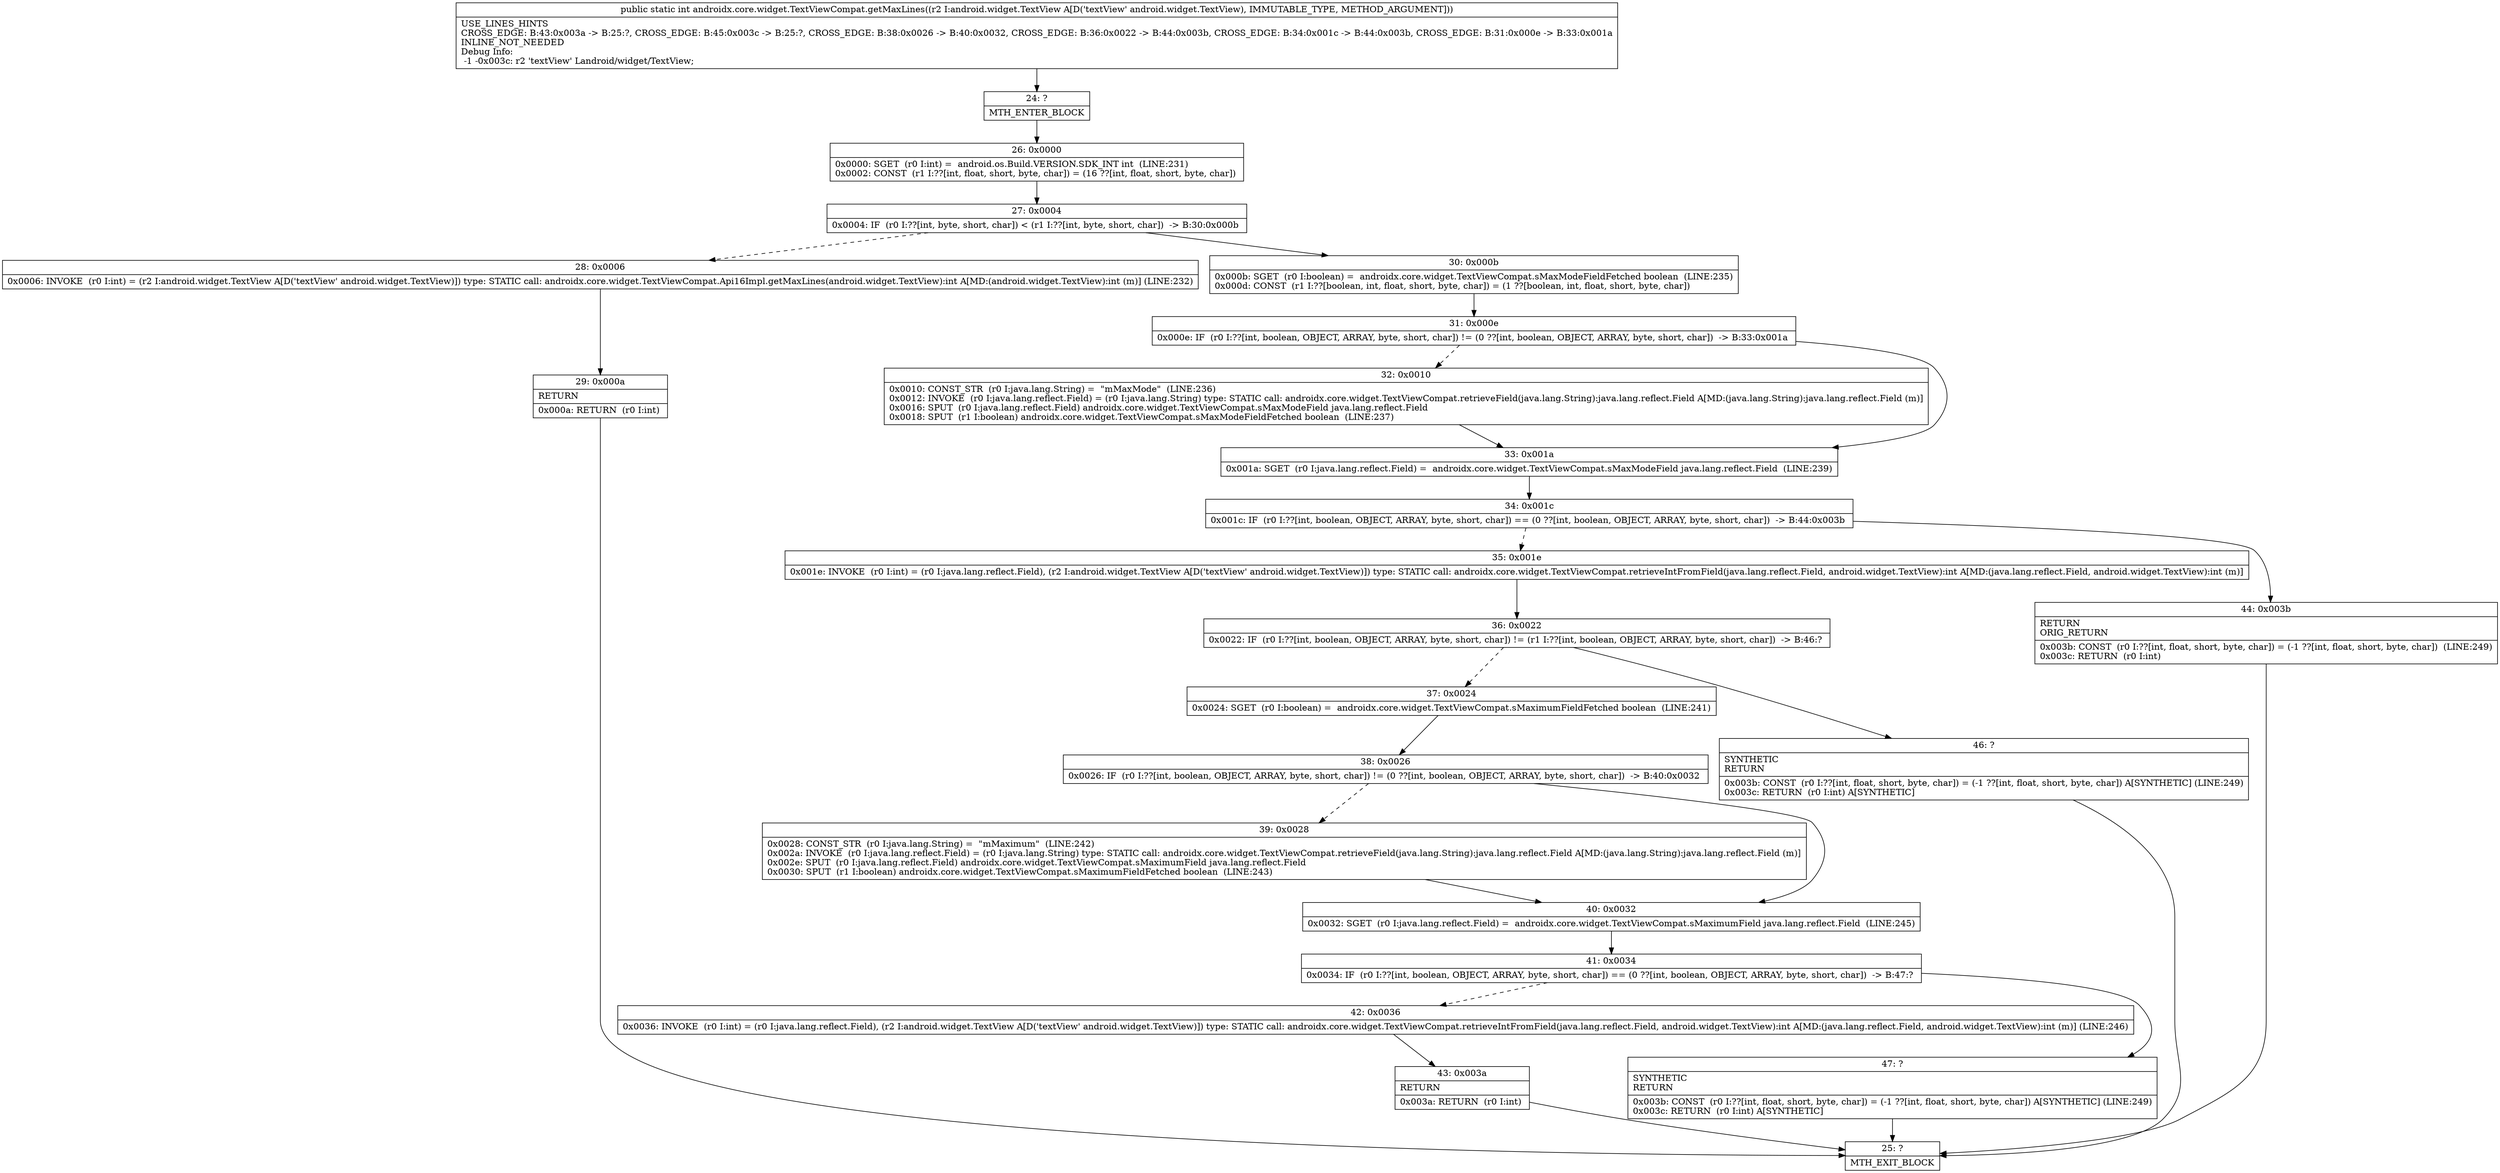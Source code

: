 digraph "CFG forandroidx.core.widget.TextViewCompat.getMaxLines(Landroid\/widget\/TextView;)I" {
Node_24 [shape=record,label="{24\:\ ?|MTH_ENTER_BLOCK\l}"];
Node_26 [shape=record,label="{26\:\ 0x0000|0x0000: SGET  (r0 I:int) =  android.os.Build.VERSION.SDK_INT int  (LINE:231)\l0x0002: CONST  (r1 I:??[int, float, short, byte, char]) = (16 ??[int, float, short, byte, char]) \l}"];
Node_27 [shape=record,label="{27\:\ 0x0004|0x0004: IF  (r0 I:??[int, byte, short, char]) \< (r1 I:??[int, byte, short, char])  \-\> B:30:0x000b \l}"];
Node_28 [shape=record,label="{28\:\ 0x0006|0x0006: INVOKE  (r0 I:int) = (r2 I:android.widget.TextView A[D('textView' android.widget.TextView)]) type: STATIC call: androidx.core.widget.TextViewCompat.Api16Impl.getMaxLines(android.widget.TextView):int A[MD:(android.widget.TextView):int (m)] (LINE:232)\l}"];
Node_29 [shape=record,label="{29\:\ 0x000a|RETURN\l|0x000a: RETURN  (r0 I:int) \l}"];
Node_25 [shape=record,label="{25\:\ ?|MTH_EXIT_BLOCK\l}"];
Node_30 [shape=record,label="{30\:\ 0x000b|0x000b: SGET  (r0 I:boolean) =  androidx.core.widget.TextViewCompat.sMaxModeFieldFetched boolean  (LINE:235)\l0x000d: CONST  (r1 I:??[boolean, int, float, short, byte, char]) = (1 ??[boolean, int, float, short, byte, char]) \l}"];
Node_31 [shape=record,label="{31\:\ 0x000e|0x000e: IF  (r0 I:??[int, boolean, OBJECT, ARRAY, byte, short, char]) != (0 ??[int, boolean, OBJECT, ARRAY, byte, short, char])  \-\> B:33:0x001a \l}"];
Node_32 [shape=record,label="{32\:\ 0x0010|0x0010: CONST_STR  (r0 I:java.lang.String) =  \"mMaxMode\"  (LINE:236)\l0x0012: INVOKE  (r0 I:java.lang.reflect.Field) = (r0 I:java.lang.String) type: STATIC call: androidx.core.widget.TextViewCompat.retrieveField(java.lang.String):java.lang.reflect.Field A[MD:(java.lang.String):java.lang.reflect.Field (m)]\l0x0016: SPUT  (r0 I:java.lang.reflect.Field) androidx.core.widget.TextViewCompat.sMaxModeField java.lang.reflect.Field \l0x0018: SPUT  (r1 I:boolean) androidx.core.widget.TextViewCompat.sMaxModeFieldFetched boolean  (LINE:237)\l}"];
Node_33 [shape=record,label="{33\:\ 0x001a|0x001a: SGET  (r0 I:java.lang.reflect.Field) =  androidx.core.widget.TextViewCompat.sMaxModeField java.lang.reflect.Field  (LINE:239)\l}"];
Node_34 [shape=record,label="{34\:\ 0x001c|0x001c: IF  (r0 I:??[int, boolean, OBJECT, ARRAY, byte, short, char]) == (0 ??[int, boolean, OBJECT, ARRAY, byte, short, char])  \-\> B:44:0x003b \l}"];
Node_35 [shape=record,label="{35\:\ 0x001e|0x001e: INVOKE  (r0 I:int) = (r0 I:java.lang.reflect.Field), (r2 I:android.widget.TextView A[D('textView' android.widget.TextView)]) type: STATIC call: androidx.core.widget.TextViewCompat.retrieveIntFromField(java.lang.reflect.Field, android.widget.TextView):int A[MD:(java.lang.reflect.Field, android.widget.TextView):int (m)]\l}"];
Node_36 [shape=record,label="{36\:\ 0x0022|0x0022: IF  (r0 I:??[int, boolean, OBJECT, ARRAY, byte, short, char]) != (r1 I:??[int, boolean, OBJECT, ARRAY, byte, short, char])  \-\> B:46:? \l}"];
Node_37 [shape=record,label="{37\:\ 0x0024|0x0024: SGET  (r0 I:boolean) =  androidx.core.widget.TextViewCompat.sMaximumFieldFetched boolean  (LINE:241)\l}"];
Node_38 [shape=record,label="{38\:\ 0x0026|0x0026: IF  (r0 I:??[int, boolean, OBJECT, ARRAY, byte, short, char]) != (0 ??[int, boolean, OBJECT, ARRAY, byte, short, char])  \-\> B:40:0x0032 \l}"];
Node_39 [shape=record,label="{39\:\ 0x0028|0x0028: CONST_STR  (r0 I:java.lang.String) =  \"mMaximum\"  (LINE:242)\l0x002a: INVOKE  (r0 I:java.lang.reflect.Field) = (r0 I:java.lang.String) type: STATIC call: androidx.core.widget.TextViewCompat.retrieveField(java.lang.String):java.lang.reflect.Field A[MD:(java.lang.String):java.lang.reflect.Field (m)]\l0x002e: SPUT  (r0 I:java.lang.reflect.Field) androidx.core.widget.TextViewCompat.sMaximumField java.lang.reflect.Field \l0x0030: SPUT  (r1 I:boolean) androidx.core.widget.TextViewCompat.sMaximumFieldFetched boolean  (LINE:243)\l}"];
Node_40 [shape=record,label="{40\:\ 0x0032|0x0032: SGET  (r0 I:java.lang.reflect.Field) =  androidx.core.widget.TextViewCompat.sMaximumField java.lang.reflect.Field  (LINE:245)\l}"];
Node_41 [shape=record,label="{41\:\ 0x0034|0x0034: IF  (r0 I:??[int, boolean, OBJECT, ARRAY, byte, short, char]) == (0 ??[int, boolean, OBJECT, ARRAY, byte, short, char])  \-\> B:47:? \l}"];
Node_42 [shape=record,label="{42\:\ 0x0036|0x0036: INVOKE  (r0 I:int) = (r0 I:java.lang.reflect.Field), (r2 I:android.widget.TextView A[D('textView' android.widget.TextView)]) type: STATIC call: androidx.core.widget.TextViewCompat.retrieveIntFromField(java.lang.reflect.Field, android.widget.TextView):int A[MD:(java.lang.reflect.Field, android.widget.TextView):int (m)] (LINE:246)\l}"];
Node_43 [shape=record,label="{43\:\ 0x003a|RETURN\l|0x003a: RETURN  (r0 I:int) \l}"];
Node_47 [shape=record,label="{47\:\ ?|SYNTHETIC\lRETURN\l|0x003b: CONST  (r0 I:??[int, float, short, byte, char]) = (\-1 ??[int, float, short, byte, char]) A[SYNTHETIC] (LINE:249)\l0x003c: RETURN  (r0 I:int) A[SYNTHETIC]\l}"];
Node_46 [shape=record,label="{46\:\ ?|SYNTHETIC\lRETURN\l|0x003b: CONST  (r0 I:??[int, float, short, byte, char]) = (\-1 ??[int, float, short, byte, char]) A[SYNTHETIC] (LINE:249)\l0x003c: RETURN  (r0 I:int) A[SYNTHETIC]\l}"];
Node_44 [shape=record,label="{44\:\ 0x003b|RETURN\lORIG_RETURN\l|0x003b: CONST  (r0 I:??[int, float, short, byte, char]) = (\-1 ??[int, float, short, byte, char])  (LINE:249)\l0x003c: RETURN  (r0 I:int) \l}"];
MethodNode[shape=record,label="{public static int androidx.core.widget.TextViewCompat.getMaxLines((r2 I:android.widget.TextView A[D('textView' android.widget.TextView), IMMUTABLE_TYPE, METHOD_ARGUMENT]))  | USE_LINES_HINTS\lCROSS_EDGE: B:43:0x003a \-\> B:25:?, CROSS_EDGE: B:45:0x003c \-\> B:25:?, CROSS_EDGE: B:38:0x0026 \-\> B:40:0x0032, CROSS_EDGE: B:36:0x0022 \-\> B:44:0x003b, CROSS_EDGE: B:34:0x001c \-\> B:44:0x003b, CROSS_EDGE: B:31:0x000e \-\> B:33:0x001a\lINLINE_NOT_NEEDED\lDebug Info:\l  \-1 \-0x003c: r2 'textView' Landroid\/widget\/TextView;\l}"];
MethodNode -> Node_24;Node_24 -> Node_26;
Node_26 -> Node_27;
Node_27 -> Node_28[style=dashed];
Node_27 -> Node_30;
Node_28 -> Node_29;
Node_29 -> Node_25;
Node_30 -> Node_31;
Node_31 -> Node_32[style=dashed];
Node_31 -> Node_33;
Node_32 -> Node_33;
Node_33 -> Node_34;
Node_34 -> Node_35[style=dashed];
Node_34 -> Node_44;
Node_35 -> Node_36;
Node_36 -> Node_37[style=dashed];
Node_36 -> Node_46;
Node_37 -> Node_38;
Node_38 -> Node_39[style=dashed];
Node_38 -> Node_40;
Node_39 -> Node_40;
Node_40 -> Node_41;
Node_41 -> Node_42[style=dashed];
Node_41 -> Node_47;
Node_42 -> Node_43;
Node_43 -> Node_25;
Node_47 -> Node_25;
Node_46 -> Node_25;
Node_44 -> Node_25;
}

